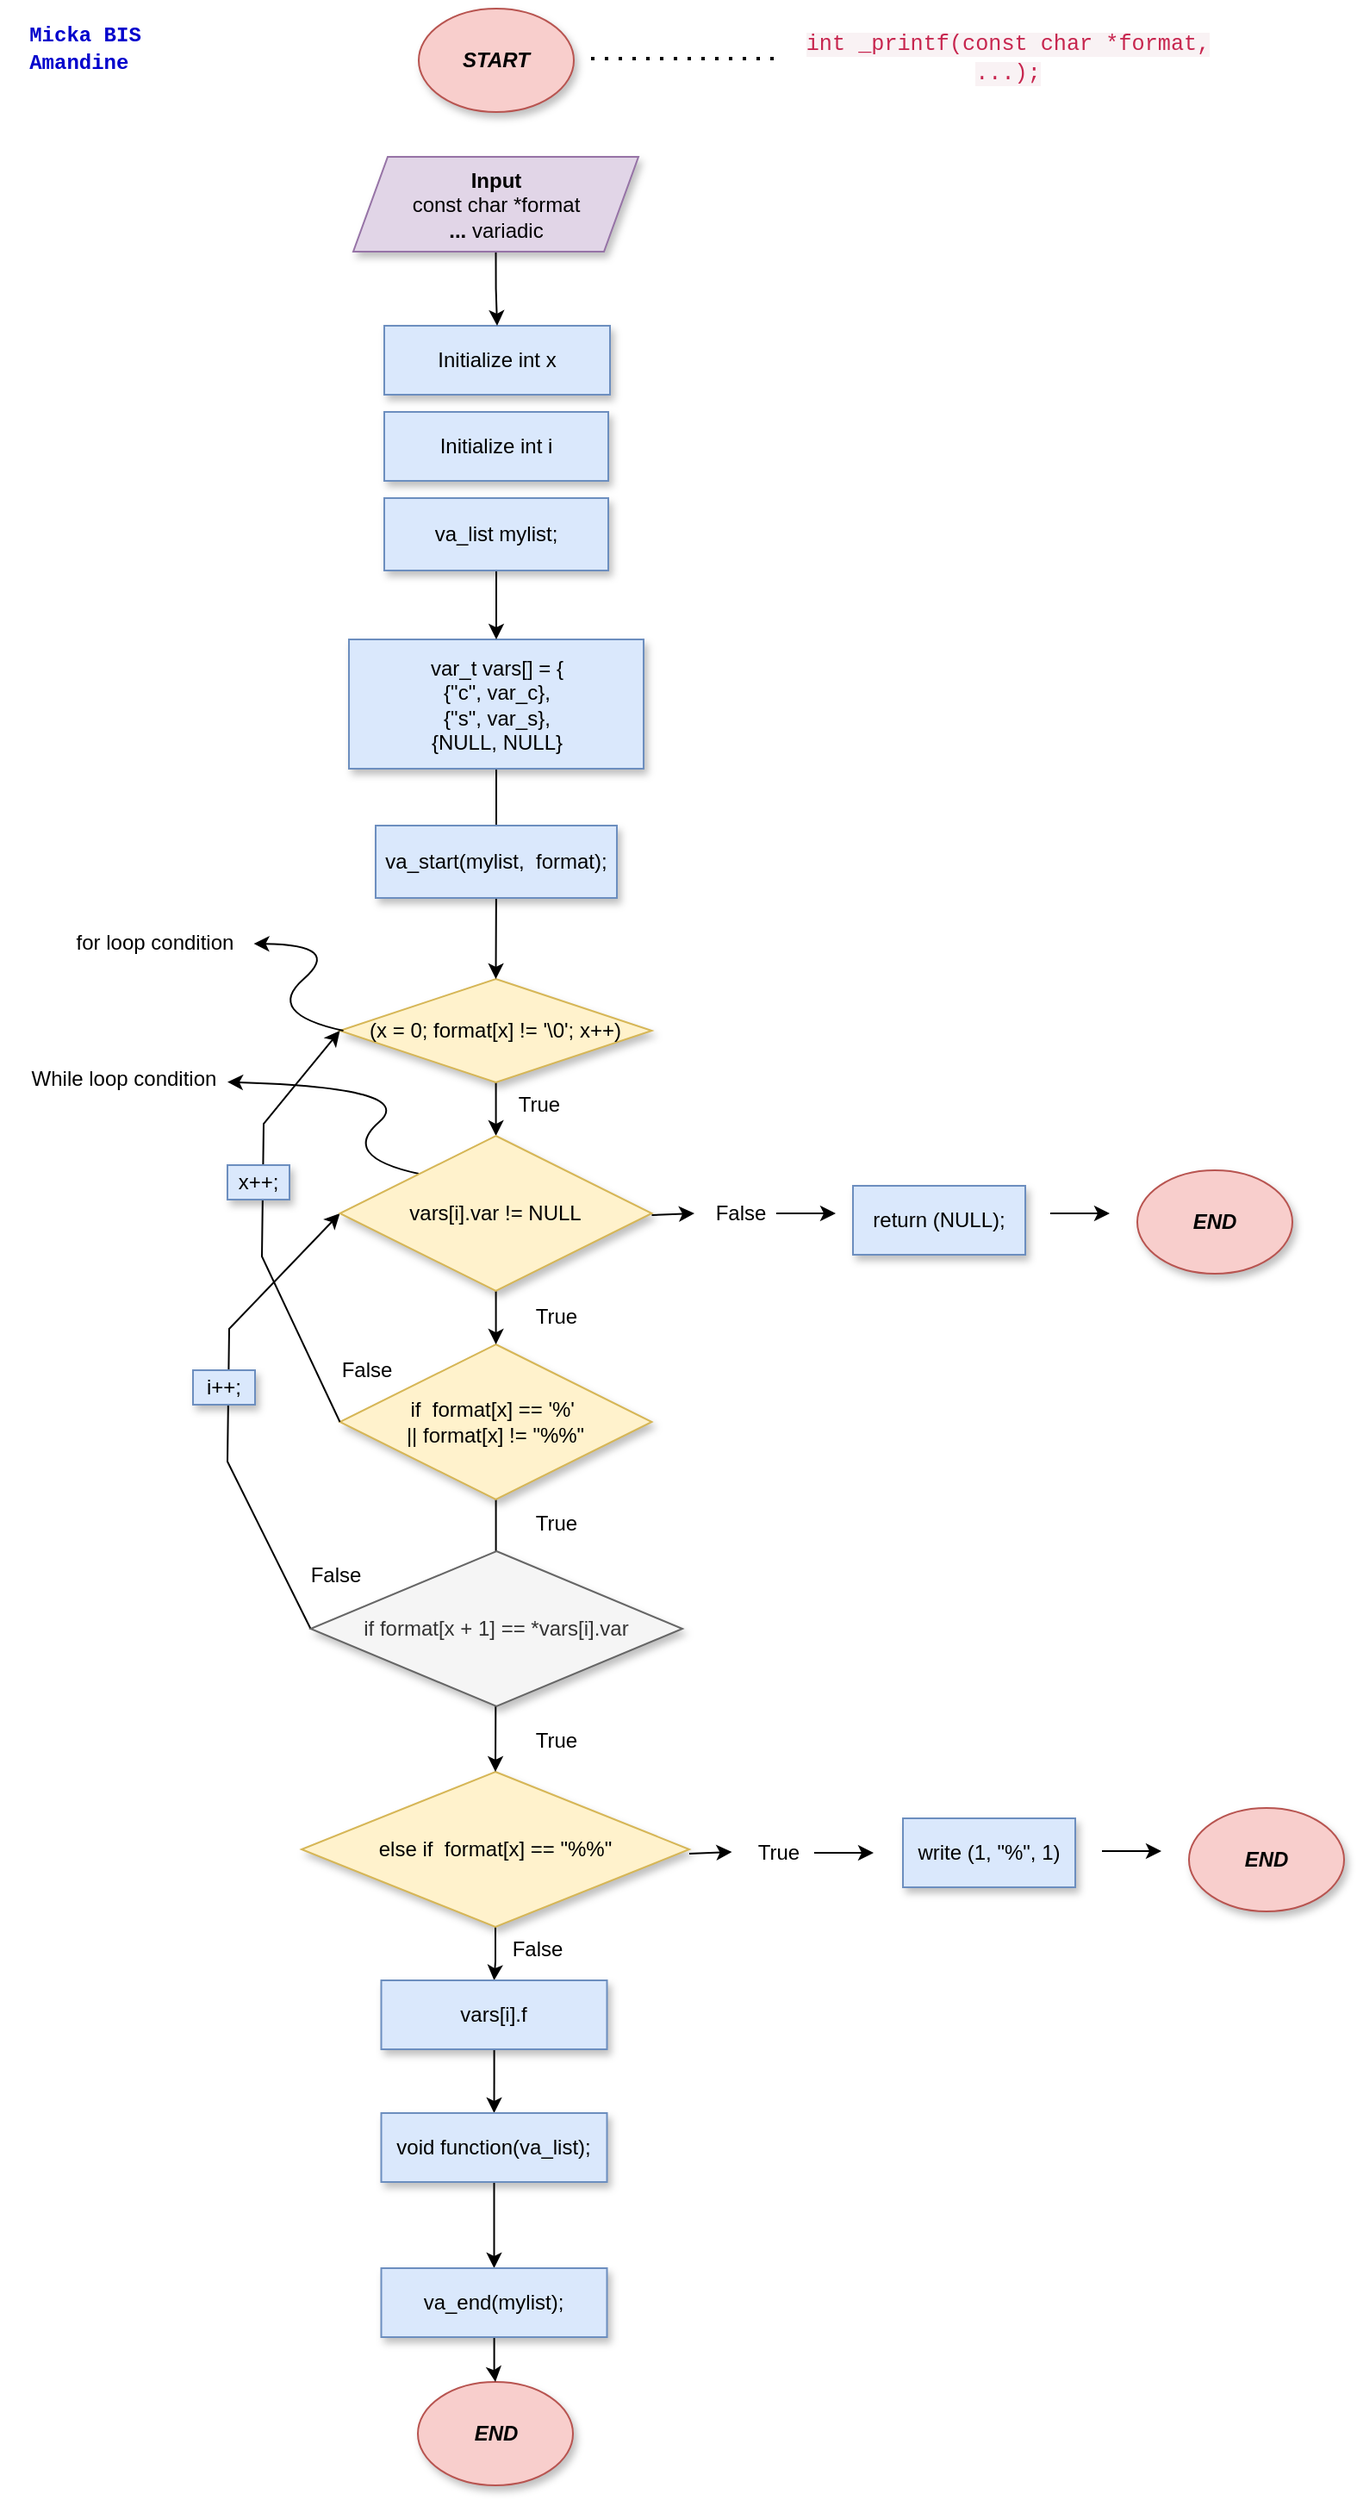 <mxfile version="20.5.3" type="github" pages="4">
  <diagram id="WwB0yrFr8-9Pms-kcAjm" name="Printf">
    <mxGraphModel dx="1550" dy="787" grid="1" gridSize="10" guides="1" tooltips="1" connect="1" arrows="1" fold="1" page="1" pageScale="1" pageWidth="827" pageHeight="1169" background="#FFFFFF" math="0" shadow="0">
      <root>
        <mxCell id="0" />
        <mxCell id="1" parent="0" />
        <mxCell id="0lwGLxjgXCkEdpAq0Iga-1" value="&lt;b&gt;&lt;i&gt;START&lt;/i&gt;&lt;/b&gt;" style="ellipse;whiteSpace=wrap;html=1;shadow=1;fillColor=#f8cecc;strokeColor=#b85450;" parent="1" vertex="1">
          <mxGeometry x="270" y="4" width="90" height="60" as="geometry" />
        </mxCell>
        <mxCell id="0lwGLxjgXCkEdpAq0Iga-11" value="Initialize int i" style="rounded=0;whiteSpace=wrap;html=1;shadow=1;strokeWidth=1;fillColor=#dae8fc;strokeColor=#6c8ebf;" parent="1" vertex="1">
          <mxGeometry x="250" y="238" width="130" height="40" as="geometry" />
        </mxCell>
        <mxCell id="skdngTVl7N_aVDgm3Aou-20" value="" style="edgeStyle=orthogonalEdgeStyle;rounded=0;orthogonalLoop=1;jettySize=auto;html=1;" edge="1" parent="1" source="0lwGLxjgXCkEdpAq0Iga-12" target="0lwGLxjgXCkEdpAq0Iga-83">
          <mxGeometry relative="1" as="geometry" />
        </mxCell>
        <mxCell id="0lwGLxjgXCkEdpAq0Iga-12" value="(x = 0; format[x] != &#39;\0&#39;; x++)" style="rhombus;whiteSpace=wrap;html=1;shadow=1;strokeWidth=1;fillColor=#fff2cc;strokeColor=#d6b656;" parent="1" vertex="1">
          <mxGeometry x="224.25" y="567" width="181" height="60" as="geometry" />
        </mxCell>
        <mxCell id="0lwGLxjgXCkEdpAq0Iga-13" value="" style="curved=1;endArrow=classic;html=1;rounded=0;" parent="1" edge="1" target="0lwGLxjgXCkEdpAq0Iga-14">
          <mxGeometry width="50" height="50" relative="1" as="geometry">
            <mxPoint x="270" y="680" as="sourcePoint" />
            <mxPoint x="204.5" y="630" as="targetPoint" />
            <Array as="points">
              <mxPoint x="224" y="670" />
              <mxPoint x="270" y="630" />
            </Array>
          </mxGeometry>
        </mxCell>
        <mxCell id="0lwGLxjgXCkEdpAq0Iga-14" value="While loop condition" style="text;html=1;strokeColor=none;fillColor=none;align=center;verticalAlign=middle;whiteSpace=wrap;rounded=0;shadow=0;strokeWidth=1;" parent="1" vertex="1">
          <mxGeometry x="39" y="610" width="120" height="30" as="geometry" />
        </mxCell>
        <mxCell id="0lwGLxjgXCkEdpAq0Iga-15" value="" style="endArrow=classic;html=1;rounded=0;exitX=1;exitY=0.5;exitDx=0;exitDy=0;" parent="1" edge="1">
          <mxGeometry width="50" height="50" relative="1" as="geometry">
            <mxPoint x="405.25" y="704" as="sourcePoint" />
            <mxPoint x="430" y="703" as="targetPoint" />
          </mxGeometry>
        </mxCell>
        <mxCell id="0lwGLxjgXCkEdpAq0Iga-16" value="False" style="text;html=1;strokeColor=none;fillColor=none;align=center;verticalAlign=middle;whiteSpace=wrap;rounded=0;shadow=0;strokeWidth=1;" parent="1" vertex="1">
          <mxGeometry x="437" y="688" width="40" height="30" as="geometry" />
        </mxCell>
        <mxCell id="0lwGLxjgXCkEdpAq0Iga-18" value="" style="endArrow=classic;html=1;rounded=0;exitX=1;exitY=0.5;exitDx=0;exitDy=0;" parent="1" edge="1">
          <mxGeometry width="50" height="50" relative="1" as="geometry">
            <mxPoint x="477.5" y="703" as="sourcePoint" />
            <mxPoint x="512" y="703" as="targetPoint" />
          </mxGeometry>
        </mxCell>
        <mxCell id="0lwGLxjgXCkEdpAq0Iga-19" value="return (NULL);" style="rounded=0;whiteSpace=wrap;html=1;shadow=1;strokeWidth=1;fillColor=#dae8fc;strokeColor=#6c8ebf;" parent="1" vertex="1">
          <mxGeometry x="522" y="687" width="100" height="40" as="geometry" />
        </mxCell>
        <mxCell id="0lwGLxjgXCkEdpAq0Iga-21" value="" style="endArrow=classic;html=1;rounded=0;exitX=1;exitY=0.5;exitDx=0;exitDy=0;" parent="1" edge="1">
          <mxGeometry width="50" height="50" relative="1" as="geometry">
            <mxPoint x="636.5" y="703" as="sourcePoint" />
            <mxPoint x="671" y="703" as="targetPoint" />
          </mxGeometry>
        </mxCell>
        <mxCell id="0lwGLxjgXCkEdpAq0Iga-22" value="&lt;b&gt;&lt;i&gt;END&lt;/i&gt;&lt;/b&gt;" style="ellipse;whiteSpace=wrap;html=1;shadow=1;fillColor=#f8cecc;strokeColor=#b85450;" parent="1" vertex="1">
          <mxGeometry x="687" y="678" width="90" height="60" as="geometry" />
        </mxCell>
        <mxCell id="skdngTVl7N_aVDgm3Aou-25" style="edgeStyle=orthogonalEdgeStyle;rounded=0;orthogonalLoop=1;jettySize=auto;html=1;entryX=0.5;entryY=0;entryDx=0;entryDy=0;" edge="1" parent="1" source="0lwGLxjgXCkEdpAq0Iga-30" target="0lwGLxjgXCkEdpAq0Iga-40">
          <mxGeometry relative="1" as="geometry" />
        </mxCell>
        <mxCell id="0lwGLxjgXCkEdpAq0Iga-30" value="else if&amp;nbsp; format[x] == &quot;%%&quot;" style="rhombus;whiteSpace=wrap;html=1;shadow=1;strokeWidth=1;fillColor=#fff2cc;strokeColor=#d6b656;" parent="1" vertex="1">
          <mxGeometry x="202" y="1027" width="225" height="90" as="geometry" />
        </mxCell>
        <mxCell id="0lwGLxjgXCkEdpAq0Iga-32" value="" style="endArrow=classic;html=1;rounded=0;entryX=0;entryY=0.5;entryDx=0;entryDy=0;exitX=0;exitY=0.5;exitDx=0;exitDy=0;" parent="1" edge="1" target="0lwGLxjgXCkEdpAq0Iga-83" source="skdngTVl7N_aVDgm3Aou-10">
          <mxGeometry width="50" height="50" relative="1" as="geometry">
            <mxPoint x="200" y="1050" as="sourcePoint" />
            <mxPoint x="220" y="740" as="targetPoint" />
            <Array as="points">
              <mxPoint x="159" y="847" />
              <mxPoint x="160" y="770" />
            </Array>
          </mxGeometry>
        </mxCell>
        <mxCell id="0lwGLxjgXCkEdpAq0Iga-33" value="True" style="text;html=1;strokeColor=none;fillColor=none;align=center;verticalAlign=middle;whiteSpace=wrap;rounded=0;shadow=0;strokeWidth=1;" parent="1" vertex="1">
          <mxGeometry x="330" y="748" width="40" height="30" as="geometry" />
        </mxCell>
        <mxCell id="0lwGLxjgXCkEdpAq0Iga-34" value="False" style="text;html=1;strokeColor=none;fillColor=none;align=center;verticalAlign=middle;whiteSpace=wrap;rounded=0;shadow=0;strokeWidth=1;" parent="1" vertex="1">
          <mxGeometry x="202" y="898" width="40" height="30" as="geometry" />
        </mxCell>
        <mxCell id="0lwGLxjgXCkEdpAq0Iga-35" value="i++;" style="rounded=0;whiteSpace=wrap;html=1;shadow=1;strokeWidth=1;fillColor=#dae8fc;strokeColor=#6c8ebf;" parent="1" vertex="1">
          <mxGeometry x="139" y="794" width="36" height="20" as="geometry" />
        </mxCell>
        <mxCell id="0lwGLxjgXCkEdpAq0Iga-38" value="False" style="text;html=1;strokeColor=none;fillColor=none;align=center;verticalAlign=middle;whiteSpace=wrap;rounded=0;shadow=0;strokeWidth=1;" parent="1" vertex="1">
          <mxGeometry x="319" y="1115" width="40" height="30" as="geometry" />
        </mxCell>
        <mxCell id="skdngTVl7N_aVDgm3Aou-27" style="edgeStyle=orthogonalEdgeStyle;rounded=0;orthogonalLoop=1;jettySize=auto;html=1;entryX=0.5;entryY=0;entryDx=0;entryDy=0;" edge="1" parent="1" source="0lwGLxjgXCkEdpAq0Iga-40" target="0lwGLxjgXCkEdpAq0Iga-41">
          <mxGeometry relative="1" as="geometry" />
        </mxCell>
        <mxCell id="0lwGLxjgXCkEdpAq0Iga-40" value="vars[i].f" style="rounded=0;whiteSpace=wrap;html=1;shadow=1;strokeWidth=1;fillColor=#dae8fc;strokeColor=#6c8ebf;" parent="1" vertex="1">
          <mxGeometry x="248.25" y="1148" width="131" height="40" as="geometry" />
        </mxCell>
        <mxCell id="skdngTVl7N_aVDgm3Aou-30" style="edgeStyle=orthogonalEdgeStyle;rounded=0;orthogonalLoop=1;jettySize=auto;html=1;entryX=0.5;entryY=0;entryDx=0;entryDy=0;" edge="1" parent="1" source="0lwGLxjgXCkEdpAq0Iga-41" target="skdngTVl7N_aVDgm3Aou-29">
          <mxGeometry relative="1" as="geometry" />
        </mxCell>
        <mxCell id="0lwGLxjgXCkEdpAq0Iga-41" value="void function(va_list);" style="rounded=0;whiteSpace=wrap;html=1;shadow=1;strokeWidth=1;fillColor=#dae8fc;strokeColor=#6c8ebf;" parent="1" vertex="1">
          <mxGeometry x="248.25" y="1225" width="131" height="40" as="geometry" />
        </mxCell>
        <mxCell id="0lwGLxjgXCkEdpAq0Iga-44" value="&lt;b&gt;&lt;i&gt;END&lt;/i&gt;&lt;/b&gt;" style="ellipse;whiteSpace=wrap;html=1;shadow=1;fillColor=#f8cecc;strokeColor=#b85450;" parent="1" vertex="1">
          <mxGeometry x="269.5" y="1381" width="90" height="60" as="geometry" />
        </mxCell>
        <mxCell id="skdngTVl7N_aVDgm3Aou-26" style="edgeStyle=orthogonalEdgeStyle;rounded=0;orthogonalLoop=1;jettySize=auto;html=1;entryX=0.5;entryY=0;entryDx=0;entryDy=0;" edge="1" parent="1" source="0lwGLxjgXCkEdpAq0Iga-51" target="0lwGLxjgXCkEdpAq0Iga-30">
          <mxGeometry relative="1" as="geometry" />
        </mxCell>
        <mxCell id="0lwGLxjgXCkEdpAq0Iga-51" value="if&amp;nbsp; format[x] == &#39;%&#39;&amp;nbsp;&lt;br&gt;|| format[x]&amp;nbsp;!= &quot;%%&quot;" style="rhombus;whiteSpace=wrap;html=1;shadow=1;strokeWidth=1;fillColor=#fff2cc;strokeColor=#d6b656;" parent="1" vertex="1">
          <mxGeometry x="224.25" y="779" width="181" height="90" as="geometry" />
        </mxCell>
        <mxCell id="0lwGLxjgXCkEdpAq0Iga-53" value="Initialize int x" style="rounded=0;whiteSpace=wrap;html=1;shadow=1;strokeWidth=1;fillColor=#dae8fc;strokeColor=#6c8ebf;" parent="1" vertex="1">
          <mxGeometry x="250" y="188" width="131" height="40" as="geometry" />
        </mxCell>
        <mxCell id="0lwGLxjgXCkEdpAq0Iga-60" value="" style="endArrow=none;dashed=1;html=1;dashPattern=1 3;strokeWidth=2;rounded=0;" parent="1" edge="1">
          <mxGeometry width="50" height="50" relative="1" as="geometry">
            <mxPoint x="370" y="33" as="sourcePoint" />
            <mxPoint x="480" y="33" as="targetPoint" />
          </mxGeometry>
        </mxCell>
        <mxCell id="0lwGLxjgXCkEdpAq0Iga-61" value="&lt;span style=&quot;color: rgb(199, 37, 78); font-family: Menlo, Monaco, Consolas, &amp;quot;Courier New&amp;quot;, monospace; font-size: 12.6px; text-align: left; background-color: rgb(249, 242, 244);&quot;&gt;int _printf(const char *format, ...);&lt;/span&gt;" style="text;html=1;strokeColor=none;fillColor=none;align=center;verticalAlign=middle;whiteSpace=wrap;rounded=0;shadow=1;strokeWidth=1;" parent="1" vertex="1">
          <mxGeometry x="477" y="18" width="270" height="30" as="geometry" />
        </mxCell>
        <mxCell id="skdngTVl7N_aVDgm3Aou-17" style="edgeStyle=orthogonalEdgeStyle;rounded=0;orthogonalLoop=1;jettySize=auto;html=1;exitX=0.5;exitY=1;exitDx=0;exitDy=0;" edge="1" parent="1" source="0lwGLxjgXCkEdpAq0Iga-63" target="0lwGLxjgXCkEdpAq0Iga-53">
          <mxGeometry relative="1" as="geometry" />
        </mxCell>
        <mxCell id="0lwGLxjgXCkEdpAq0Iga-63" value="&lt;b&gt;Input&lt;/b&gt;&lt;br&gt;const char *format&lt;br&gt;&lt;b&gt;... &lt;/b&gt;variadic" style="shape=parallelogram;perimeter=parallelogramPerimeter;whiteSpace=wrap;html=1;fixedSize=1;shadow=1;strokeWidth=1;fillColor=#e1d5e7;strokeColor=#9673a6;" parent="1" vertex="1">
          <mxGeometry x="232" y="90" width="165.5" height="55" as="geometry" />
        </mxCell>
        <mxCell id="0lwGLxjgXCkEdpAq0Iga-67" style="edgeStyle=orthogonalEdgeStyle;rounded=0;orthogonalLoop=1;jettySize=auto;html=1;exitX=0.5;exitY=1;exitDx=0;exitDy=0;" parent="1" edge="1">
          <mxGeometry relative="1" as="geometry">
            <mxPoint x="339" y="1029" as="sourcePoint" />
            <mxPoint x="339" y="1029" as="targetPoint" />
          </mxGeometry>
        </mxCell>
        <mxCell id="0lwGLxjgXCkEdpAq0Iga-68" value="True" style="text;html=1;strokeColor=none;fillColor=none;align=center;verticalAlign=middle;whiteSpace=wrap;rounded=0;shadow=0;strokeWidth=1;" parent="1" vertex="1">
          <mxGeometry x="320" y="625" width="40" height="30" as="geometry" />
        </mxCell>
        <mxCell id="0lwGLxjgXCkEdpAq0Iga-69" value="" style="endArrow=classic;html=1;rounded=0;exitX=1;exitY=0.5;exitDx=0;exitDy=0;" parent="1" edge="1">
          <mxGeometry width="50" height="50" relative="1" as="geometry">
            <mxPoint x="427" y="1074.5" as="sourcePoint" />
            <mxPoint x="451.75" y="1073.5" as="targetPoint" />
          </mxGeometry>
        </mxCell>
        <mxCell id="0lwGLxjgXCkEdpAq0Iga-70" value="True" style="text;html=1;strokeColor=none;fillColor=none;align=center;verticalAlign=middle;whiteSpace=wrap;rounded=0;shadow=0;strokeWidth=1;" parent="1" vertex="1">
          <mxGeometry x="459" y="1059" width="40" height="30" as="geometry" />
        </mxCell>
        <mxCell id="0lwGLxjgXCkEdpAq0Iga-71" value="" style="endArrow=classic;html=1;rounded=0;exitX=1;exitY=0.5;exitDx=0;exitDy=0;" parent="1" edge="1">
          <mxGeometry width="50" height="50" relative="1" as="geometry">
            <mxPoint x="499.5" y="1074" as="sourcePoint" />
            <mxPoint x="534" y="1074" as="targetPoint" />
          </mxGeometry>
        </mxCell>
        <mxCell id="skdngTVl7N_aVDgm3Aou-21" style="edgeStyle=orthogonalEdgeStyle;rounded=0;orthogonalLoop=1;jettySize=auto;html=1;" edge="1" parent="1" source="0lwGLxjgXCkEdpAq0Iga-83" target="0lwGLxjgXCkEdpAq0Iga-51">
          <mxGeometry relative="1" as="geometry" />
        </mxCell>
        <mxCell id="0lwGLxjgXCkEdpAq0Iga-83" value="vars[i].var != NULL" style="rhombus;whiteSpace=wrap;html=1;shadow=1;strokeWidth=1;fillColor=#fff2cc;strokeColor=#d6b656;" parent="1" vertex="1">
          <mxGeometry x="224.25" y="658" width="181" height="90" as="geometry" />
        </mxCell>
        <mxCell id="0lwGLxjgXCkEdpAq0Iga-88" value="write (1, &quot;%&quot;, 1)" style="rounded=0;whiteSpace=wrap;html=1;shadow=1;strokeWidth=1;fillColor=#dae8fc;strokeColor=#6c8ebf;" parent="1" vertex="1">
          <mxGeometry x="551" y="1054" width="100" height="40" as="geometry" />
        </mxCell>
        <mxCell id="0lwGLxjgXCkEdpAq0Iga-95" value="&lt;div style=&quot;text-align: left;&quot;&gt;&lt;span style=&quot;background-color: initial;&quot;&gt;&lt;b&gt;&lt;font color=&quot;#0000cc&quot; face=&quot;Courier New&quot;&gt;Micka BIS&lt;/font&gt;&lt;/b&gt;&lt;/span&gt;&lt;/div&gt;&lt;div style=&quot;text-align: left;&quot;&gt;&lt;span style=&quot;background-color: initial;&quot;&gt;&lt;b&gt;&lt;font color=&quot;#0000cc&quot; face=&quot;Courier New&quot;&gt;Amandine&lt;/font&gt;&lt;/b&gt;&lt;/span&gt;&lt;/div&gt;" style="text;html=1;strokeColor=none;fillColor=none;align=center;verticalAlign=middle;whiteSpace=wrap;rounded=0;shadow=1;strokeWidth=1;" parent="1" vertex="1">
          <mxGeometry x="31" y="12" width="91" height="30" as="geometry" />
        </mxCell>
        <mxCell id="skdngTVl7N_aVDgm3Aou-19" style="edgeStyle=orthogonalEdgeStyle;rounded=0;orthogonalLoop=1;jettySize=auto;html=1;entryX=0.5;entryY=0;entryDx=0;entryDy=0;" edge="1" parent="1" source="XWLgb4MEQDlzYXWLuBFf-1" target="0lwGLxjgXCkEdpAq0Iga-12">
          <mxGeometry relative="1" as="geometry" />
        </mxCell>
        <mxCell id="XWLgb4MEQDlzYXWLuBFf-1" value="var_t vars[] = {&lt;br&gt;{&quot;c&quot;, var_c},&lt;br&gt;{&quot;s&quot;, var_s},&lt;br&gt;{NULL, NULL}" style="rounded=0;whiteSpace=wrap;html=1;shadow=1;strokeWidth=1;fillColor=#dae8fc;strokeColor=#6c8ebf;" vertex="1" parent="1">
          <mxGeometry x="229.5" y="370" width="171" height="75" as="geometry" />
        </mxCell>
        <mxCell id="skdngTVl7N_aVDgm3Aou-18" style="edgeStyle=orthogonalEdgeStyle;rounded=0;orthogonalLoop=1;jettySize=auto;html=1;entryX=0.5;entryY=0;entryDx=0;entryDy=0;" edge="1" parent="1" source="VuPrTLVIkZjABOTERwNi-3" target="XWLgb4MEQDlzYXWLuBFf-1">
          <mxGeometry relative="1" as="geometry" />
        </mxCell>
        <mxCell id="VuPrTLVIkZjABOTERwNi-3" value="va_list mylist;" style="rounded=0;whiteSpace=wrap;html=1;shadow=1;strokeWidth=1;fillColor=#dae8fc;strokeColor=#6c8ebf;" vertex="1" parent="1">
          <mxGeometry x="250" y="288" width="130" height="42" as="geometry" />
        </mxCell>
        <mxCell id="skdngTVl7N_aVDgm3Aou-2" value="" style="curved=1;endArrow=classic;html=1;rounded=0;" edge="1" parent="1" target="skdngTVl7N_aVDgm3Aou-3">
          <mxGeometry width="50" height="50" relative="1" as="geometry">
            <mxPoint x="226.25" y="597" as="sourcePoint" />
            <mxPoint x="180.25" y="547" as="targetPoint" />
            <Array as="points">
              <mxPoint x="180.25" y="587" />
              <mxPoint x="226.25" y="547" />
            </Array>
          </mxGeometry>
        </mxCell>
        <mxCell id="skdngTVl7N_aVDgm3Aou-3" value="for loop condition" style="text;html=1;strokeColor=none;fillColor=none;align=center;verticalAlign=middle;whiteSpace=wrap;rounded=0;shadow=0;strokeWidth=1;" vertex="1" parent="1">
          <mxGeometry x="60" y="531" width="114.25" height="30" as="geometry" />
        </mxCell>
        <mxCell id="skdngTVl7N_aVDgm3Aou-4" value="" style="endArrow=classic;html=1;rounded=0;exitX=0;exitY=0.5;exitDx=0;exitDy=0;entryX=0;entryY=0.5;entryDx=0;entryDy=0;" edge="1" parent="1" source="0lwGLxjgXCkEdpAq0Iga-51" target="0lwGLxjgXCkEdpAq0Iga-12">
          <mxGeometry width="50" height="50" relative="1" as="geometry">
            <mxPoint x="225" y="824" as="sourcePoint" />
            <mxPoint x="244.25" y="584" as="targetPoint" />
            <Array as="points">
              <mxPoint x="179" y="728" />
              <mxPoint x="180" y="651" />
            </Array>
          </mxGeometry>
        </mxCell>
        <mxCell id="skdngTVl7N_aVDgm3Aou-6" value="x++;" style="rounded=0;whiteSpace=wrap;html=1;shadow=1;strokeWidth=1;fillColor=#dae8fc;strokeColor=#6c8ebf;" vertex="1" parent="1">
          <mxGeometry x="159" y="675" width="36" height="20" as="geometry" />
        </mxCell>
        <mxCell id="skdngTVl7N_aVDgm3Aou-10" value="if format[x + 1] == *vars[i].var" style="rhombus;whiteSpace=wrap;html=1;shadow=1;strokeWidth=1;fillColor=#f5f5f5;strokeColor=#666666;fontColor=#333333;" vertex="1" parent="1">
          <mxGeometry x="207.25" y="899" width="215.75" height="90" as="geometry" />
        </mxCell>
        <mxCell id="skdngTVl7N_aVDgm3Aou-11" value="True" style="text;html=1;strokeColor=none;fillColor=none;align=center;verticalAlign=middle;whiteSpace=wrap;rounded=0;shadow=0;strokeWidth=1;" vertex="1" parent="1">
          <mxGeometry x="330" y="868" width="40" height="30" as="geometry" />
        </mxCell>
        <mxCell id="skdngTVl7N_aVDgm3Aou-12" value="False" style="text;html=1;strokeColor=none;fillColor=none;align=center;verticalAlign=middle;whiteSpace=wrap;rounded=0;shadow=0;strokeWidth=1;" vertex="1" parent="1">
          <mxGeometry x="220" y="779" width="40" height="30" as="geometry" />
        </mxCell>
        <mxCell id="skdngTVl7N_aVDgm3Aou-31" style="edgeStyle=orthogonalEdgeStyle;rounded=0;orthogonalLoop=1;jettySize=auto;html=1;" edge="1" parent="1" source="skdngTVl7N_aVDgm3Aou-29" target="0lwGLxjgXCkEdpAq0Iga-44">
          <mxGeometry relative="1" as="geometry" />
        </mxCell>
        <mxCell id="skdngTVl7N_aVDgm3Aou-29" value="va_end(mylist);" style="rounded=0;whiteSpace=wrap;html=1;shadow=1;strokeWidth=1;fillColor=#dae8fc;strokeColor=#6c8ebf;" vertex="1" parent="1">
          <mxGeometry x="248.25" y="1315" width="131" height="40" as="geometry" />
        </mxCell>
        <mxCell id="skdngTVl7N_aVDgm3Aou-32" value="True" style="text;html=1;strokeColor=none;fillColor=none;align=center;verticalAlign=middle;whiteSpace=wrap;rounded=0;shadow=0;strokeWidth=1;" vertex="1" parent="1">
          <mxGeometry x="330" y="994" width="40" height="30" as="geometry" />
        </mxCell>
        <mxCell id="skdngTVl7N_aVDgm3Aou-33" value="va_start(mylist,&amp;nbsp; format);" style="rounded=0;whiteSpace=wrap;html=1;shadow=1;strokeWidth=1;fillColor=#dae8fc;strokeColor=#6c8ebf;" vertex="1" parent="1">
          <mxGeometry x="245" y="478" width="140" height="42" as="geometry" />
        </mxCell>
        <mxCell id="5Eiu46XZ5ex1MF-kZyl_-1" value="" style="endArrow=classic;html=1;rounded=0;exitX=1;exitY=0.5;exitDx=0;exitDy=0;" edge="1" parent="1">
          <mxGeometry width="50" height="50" relative="1" as="geometry">
            <mxPoint x="666.5" y="1073" as="sourcePoint" />
            <mxPoint x="701" y="1073" as="targetPoint" />
          </mxGeometry>
        </mxCell>
        <mxCell id="5Eiu46XZ5ex1MF-kZyl_-2" value="&lt;b&gt;&lt;i&gt;END&lt;/i&gt;&lt;/b&gt;" style="ellipse;whiteSpace=wrap;html=1;shadow=1;fillColor=#f8cecc;strokeColor=#b85450;" vertex="1" parent="1">
          <mxGeometry x="717" y="1048" width="90" height="60" as="geometry" />
        </mxCell>
      </root>
    </mxGraphModel>
  </diagram>
  <diagram id="MpQgMduCfe_U_dHsSc89" name="var_c">
    <mxGraphModel dx="1550" dy="787" grid="1" gridSize="10" guides="1" tooltips="1" connect="1" arrows="1" fold="1" page="1" pageScale="1" pageWidth="827" pageHeight="1169" math="0" shadow="0">
      <root>
        <mxCell id="0" />
        <mxCell id="1" parent="0" />
        <mxCell id="ZN-cbYf9UxHtLFquQ9AE-3" style="edgeStyle=orthogonalEdgeStyle;rounded=0;orthogonalLoop=1;jettySize=auto;html=1;entryX=0.5;entryY=0;entryDx=0;entryDy=0;" edge="1" parent="1" source="iJ7gpC4ffCt8NuwszkJN-1" target="UvrdtRcBdSWkEa-ZkMQ2-2">
          <mxGeometry relative="1" as="geometry" />
        </mxCell>
        <mxCell id="iJ7gpC4ffCt8NuwszkJN-1" value="&lt;b&gt;&lt;i&gt;START&lt;/i&gt;&lt;/b&gt;" style="ellipse;whiteSpace=wrap;html=1;shadow=1;fillColor=#f8cecc;strokeColor=#b85450;" vertex="1" parent="1">
          <mxGeometry x="270" y="4" width="90" height="60" as="geometry" />
        </mxCell>
        <mxCell id="Y7oQplB3Ntzqi7a8auWT-1" value="" style="endArrow=none;dashed=1;html=1;dashPattern=1 3;strokeWidth=2;rounded=0;" edge="1" parent="1">
          <mxGeometry width="50" height="50" relative="1" as="geometry">
            <mxPoint x="370" y="33" as="sourcePoint" />
            <mxPoint x="480" y="33" as="targetPoint" />
          </mxGeometry>
        </mxCell>
        <mxCell id="Y7oQplB3Ntzqi7a8auWT-2" value="&lt;div style=&quot;text-align: left;&quot;&gt;&lt;span style=&quot;background-color: initial; font-size: 12.6px;&quot;&gt;&lt;font face=&quot;Menlo, Monaco, Consolas, Courier New, monospace&quot; color=&quot;#c7254e&quot;&gt;void var_c(va_list mylist);&lt;/font&gt;&lt;/span&gt;&lt;/div&gt;" style="text;html=1;strokeColor=none;fillColor=none;align=center;verticalAlign=middle;whiteSpace=wrap;rounded=0;shadow=1;strokeWidth=1;" vertex="1" parent="1">
          <mxGeometry x="477" y="18" width="203" height="30" as="geometry" />
        </mxCell>
        <mxCell id="vf5s8A1KA-YoKAWBtkH2-1" style="edgeStyle=orthogonalEdgeStyle;rounded=0;orthogonalLoop=1;jettySize=auto;html=1;" edge="1" parent="1" source="UvrdtRcBdSWkEa-ZkMQ2-1" target="ZN-cbYf9UxHtLFquQ9AE-1">
          <mxGeometry relative="1" as="geometry" />
        </mxCell>
        <mxCell id="UvrdtRcBdSWkEa-ZkMQ2-1" value="int c = va_arg(mylist, int);" style="rounded=0;whiteSpace=wrap;html=1;shadow=1;strokeWidth=1;fillColor=#dae8fc;strokeColor=#6c8ebf;" vertex="1" parent="1">
          <mxGeometry x="230" y="178" width="170" height="40" as="geometry" />
        </mxCell>
        <mxCell id="ZN-cbYf9UxHtLFquQ9AE-4" style="edgeStyle=orthogonalEdgeStyle;rounded=0;orthogonalLoop=1;jettySize=auto;html=1;" edge="1" parent="1" source="UvrdtRcBdSWkEa-ZkMQ2-2" target="UvrdtRcBdSWkEa-ZkMQ2-1">
          <mxGeometry relative="1" as="geometry" />
        </mxCell>
        <mxCell id="UvrdtRcBdSWkEa-ZkMQ2-2" value="&lt;b&gt;Input&lt;/b&gt;&lt;br&gt;va_list mylist" style="shape=parallelogram;perimeter=parallelogramPerimeter;whiteSpace=wrap;html=1;fixedSize=1;shadow=1;strokeWidth=1;fillColor=#e1d5e7;strokeColor=#9673a6;" vertex="1" parent="1">
          <mxGeometry x="232" y="90" width="165.5" height="55" as="geometry" />
        </mxCell>
        <mxCell id="ZN-cbYf9UxHtLFquQ9AE-7" style="edgeStyle=orthogonalEdgeStyle;rounded=0;orthogonalLoop=1;jettySize=auto;html=1;entryX=0.5;entryY=0;entryDx=0;entryDy=0;" edge="1" parent="1" source="ZN-cbYf9UxHtLFquQ9AE-1" target="ZN-cbYf9UxHtLFquQ9AE-2">
          <mxGeometry relative="1" as="geometry" />
        </mxCell>
        <mxCell id="ZN-cbYf9UxHtLFquQ9AE-1" value="write(1, &amp;amp;c, 1);" style="rounded=0;whiteSpace=wrap;html=1;shadow=1;strokeWidth=1;fillColor=#dae8fc;strokeColor=#6c8ebf;" vertex="1" parent="1">
          <mxGeometry x="230" y="258" width="170" height="40" as="geometry" />
        </mxCell>
        <mxCell id="ZN-cbYf9UxHtLFquQ9AE-2" value="&lt;b&gt;&lt;i&gt;END&lt;/i&gt;&lt;/b&gt;" style="ellipse;whiteSpace=wrap;html=1;shadow=1;fillColor=#f8cecc;strokeColor=#b85450;" vertex="1" parent="1">
          <mxGeometry x="270" y="334" width="90" height="60" as="geometry" />
        </mxCell>
      </root>
    </mxGraphModel>
  </diagram>
  <diagram id="VmYv--KVmK9Va2EyUCxD" name="var_s">
    <mxGraphModel dx="1550" dy="787" grid="1" gridSize="10" guides="1" tooltips="1" connect="1" arrows="1" fold="1" page="1" pageScale="1" pageWidth="827" pageHeight="1169" math="0" shadow="0">
      <root>
        <mxCell id="0" />
        <mxCell id="1" parent="0" />
        <mxCell id="8LcygkfwEY7NolPyNF09-1" style="edgeStyle=orthogonalEdgeStyle;rounded=0;orthogonalLoop=1;jettySize=auto;html=1;entryX=0.5;entryY=0;entryDx=0;entryDy=0;" edge="1" parent="1" source="8LcygkfwEY7NolPyNF09-2" target="8LcygkfwEY7NolPyNF09-8">
          <mxGeometry relative="1" as="geometry" />
        </mxCell>
        <mxCell id="8LcygkfwEY7NolPyNF09-2" value="&lt;b&gt;&lt;i&gt;START&lt;/i&gt;&lt;/b&gt;" style="ellipse;whiteSpace=wrap;html=1;shadow=1;fillColor=#f8cecc;strokeColor=#b85450;" vertex="1" parent="1">
          <mxGeometry x="270" y="4" width="90" height="60" as="geometry" />
        </mxCell>
        <mxCell id="8LcygkfwEY7NolPyNF09-3" value="" style="endArrow=none;dashed=1;html=1;dashPattern=1 3;strokeWidth=2;rounded=0;" edge="1" parent="1">
          <mxGeometry width="50" height="50" relative="1" as="geometry">
            <mxPoint x="370" y="33" as="sourcePoint" />
            <mxPoint x="480" y="33" as="targetPoint" />
          </mxGeometry>
        </mxCell>
        <mxCell id="8LcygkfwEY7NolPyNF09-4" value="&lt;div style=&quot;text-align: left;&quot;&gt;&lt;font face=&quot;Menlo, Monaco, Consolas, Courier New, monospace&quot; color=&quot;#c7254e&quot;&gt;&lt;span style=&quot;font-size: 12.6px;&quot;&gt;void var_s(va_list mylist);&lt;/span&gt;&lt;/font&gt;&lt;br&gt;&lt;/div&gt;" style="text;html=1;strokeColor=none;fillColor=none;align=center;verticalAlign=middle;whiteSpace=wrap;rounded=0;shadow=1;strokeWidth=1;" vertex="1" parent="1">
          <mxGeometry x="477" y="18" width="203" height="30" as="geometry" />
        </mxCell>
        <mxCell id="IZ-mVFcBFaDoSSI5n-wI-1" style="edgeStyle=orthogonalEdgeStyle;rounded=0;orthogonalLoop=1;jettySize=auto;html=1;entryX=0.5;entryY=0;entryDx=0;entryDy=0;" edge="1" parent="1" source="8LcygkfwEY7NolPyNF09-6" target="8LcygkfwEY7NolPyNF09-12">
          <mxGeometry relative="1" as="geometry" />
        </mxCell>
        <mxCell id="8LcygkfwEY7NolPyNF09-6" value="char *s= va_arg(mylist, char *);" style="rounded=0;whiteSpace=wrap;html=1;shadow=1;strokeWidth=1;fillColor=#dae8fc;strokeColor=#6c8ebf;" vertex="1" parent="1">
          <mxGeometry x="230" y="178" width="170" height="40" as="geometry" />
        </mxCell>
        <mxCell id="8LcygkfwEY7NolPyNF09-7" style="edgeStyle=orthogonalEdgeStyle;rounded=0;orthogonalLoop=1;jettySize=auto;html=1;" edge="1" parent="1" source="8LcygkfwEY7NolPyNF09-8" target="8LcygkfwEY7NolPyNF09-6">
          <mxGeometry relative="1" as="geometry" />
        </mxCell>
        <mxCell id="8LcygkfwEY7NolPyNF09-8" value="&lt;b&gt;Input&lt;/b&gt;&lt;br&gt;va_list mylist" style="shape=parallelogram;perimeter=parallelogramPerimeter;whiteSpace=wrap;html=1;fixedSize=1;shadow=1;strokeWidth=1;fillColor=#e1d5e7;strokeColor=#9673a6;" vertex="1" parent="1">
          <mxGeometry x="232" y="90" width="165.5" height="55" as="geometry" />
        </mxCell>
        <mxCell id="8LcygkfwEY7NolPyNF09-11" style="edgeStyle=orthogonalEdgeStyle;rounded=0;orthogonalLoop=1;jettySize=auto;html=1;entryX=0.5;entryY=0;entryDx=0;entryDy=0;" edge="1" parent="1" source="8LcygkfwEY7NolPyNF09-12" target="8LcygkfwEY7NolPyNF09-13">
          <mxGeometry relative="1" as="geometry" />
        </mxCell>
        <mxCell id="8LcygkfwEY7NolPyNF09-12" value="write(1, s, _strlen(s));" style="rounded=0;whiteSpace=wrap;html=1;shadow=1;strokeWidth=1;fillColor=#dae8fc;strokeColor=#6c8ebf;" vertex="1" parent="1">
          <mxGeometry x="230" y="260" width="170" height="38" as="geometry" />
        </mxCell>
        <mxCell id="8LcygkfwEY7NolPyNF09-13" value="&lt;b&gt;&lt;i&gt;END&lt;/i&gt;&lt;/b&gt;" style="ellipse;whiteSpace=wrap;html=1;shadow=1;fillColor=#f8cecc;strokeColor=#b85450;" vertex="1" parent="1">
          <mxGeometry x="270" y="334" width="90" height="60" as="geometry" />
        </mxCell>
      </root>
    </mxGraphModel>
  </diagram>
  <diagram id="GYrgmbI7Hp30hMCEXwQ5" name="main.h">
    <mxGraphModel dx="1550" dy="787" grid="1" gridSize="10" guides="1" tooltips="1" connect="1" arrows="1" fold="1" page="1" pageScale="1" pageWidth="827" pageHeight="1169" math="0" shadow="0">
      <root>
        <mxCell id="0" />
        <mxCell id="1" parent="0" />
        <mxCell id="jKgSiguRHkFOL8Z7xZh--4" style="edgeStyle=orthogonalEdgeStyle;rounded=0;orthogonalLoop=1;jettySize=auto;html=1;" edge="1" parent="1" source="Qo2UfGpXYB9ya-FB_CIn-1" target="Nsg-Qi-uR6eVVvL2WpUl-1">
          <mxGeometry relative="1" as="geometry" />
        </mxCell>
        <mxCell id="Qo2UfGpXYB9ya-FB_CIn-1" value="&lt;b&gt;&lt;i&gt;Typedef Struct&amp;nbsp; -&amp;gt; var_t&lt;/i&gt;&lt;/b&gt;&lt;br&gt;char *var;&lt;br&gt;void (*f)(va_list mylist);" style="rounded=0;whiteSpace=wrap;html=1;shadow=1;strokeWidth=1;fillColor=#dae8fc;strokeColor=#6c8ebf;" vertex="1" parent="1">
          <mxGeometry x="229.5" y="172" width="171" height="63" as="geometry" />
        </mxCell>
        <mxCell id="jKgSiguRHkFOL8Z7xZh--2" style="edgeStyle=orthogonalEdgeStyle;rounded=0;orthogonalLoop=1;jettySize=auto;html=1;" edge="1" parent="1" source="WA3VKz1JVFgmRsXv9cJ3-1" target="jKgSiguRHkFOL8Z7xZh--1">
          <mxGeometry relative="1" as="geometry" />
        </mxCell>
        <mxCell id="WA3VKz1JVFgmRsXv9cJ3-1" value="&lt;b&gt;&lt;i&gt;START&lt;/i&gt;&lt;/b&gt;" style="ellipse;whiteSpace=wrap;html=1;shadow=1;fillColor=#f8cecc;strokeColor=#b85450;" vertex="1" parent="1">
          <mxGeometry x="270" y="4" width="90" height="60" as="geometry" />
        </mxCell>
        <mxCell id="jKgSiguRHkFOL8Z7xZh--5" style="edgeStyle=orthogonalEdgeStyle;rounded=0;orthogonalLoop=1;jettySize=auto;html=1;" edge="1" parent="1" source="Nsg-Qi-uR6eVVvL2WpUl-1" target="Nsg-Qi-uR6eVVvL2WpUl-2">
          <mxGeometry relative="1" as="geometry" />
        </mxCell>
        <mxCell id="Nsg-Qi-uR6eVVvL2WpUl-1" value="&lt;b&gt;&lt;i&gt;2 functions&lt;br&gt;&lt;/i&gt;&lt;/b&gt;&lt;div&gt;void var_c(va_list mylist);&lt;/div&gt;&lt;div&gt;&amp;nbsp;void var_s(va_list mylist);&lt;/div&gt;" style="rounded=0;whiteSpace=wrap;html=1;shadow=1;fillColor=#dae8fc;strokeColor=#6c8ebf;" vertex="1" parent="1">
          <mxGeometry x="229.5" y="272" width="170.5" height="62" as="geometry" />
        </mxCell>
        <mxCell id="jKgSiguRHkFOL8Z7xZh--7" style="edgeStyle=orthogonalEdgeStyle;rounded=0;orthogonalLoop=1;jettySize=auto;html=1;" edge="1" parent="1" source="Nsg-Qi-uR6eVVvL2WpUl-2" target="Nsg-Qi-uR6eVVvL2WpUl-3">
          <mxGeometry relative="1" as="geometry" />
        </mxCell>
        <mxCell id="Nsg-Qi-uR6eVVvL2WpUl-2" value="&lt;b&gt;&lt;i&gt;int _strlen(char *s)&lt;/i&gt;&lt;/b&gt;" style="rounded=0;whiteSpace=wrap;html=1;shadow=1;fillColor=#dae8fc;strokeColor=#6c8ebf;" vertex="1" parent="1">
          <mxGeometry x="229.5" y="372" width="170.5" height="40" as="geometry" />
        </mxCell>
        <mxCell id="jKgSiguRHkFOL8Z7xZh--8" style="edgeStyle=orthogonalEdgeStyle;rounded=0;orthogonalLoop=1;jettySize=auto;html=1;" edge="1" parent="1" source="Nsg-Qi-uR6eVVvL2WpUl-3" target="Nsg-Qi-uR6eVVvL2WpUl-7">
          <mxGeometry relative="1" as="geometry" />
        </mxCell>
        <mxCell id="Nsg-Qi-uR6eVVvL2WpUl-3" value="&lt;b&gt;&lt;i&gt;int _printf(const char *format, ...);&lt;/i&gt;&lt;/b&gt;" style="rounded=0;whiteSpace=wrap;html=1;shadow=1;fillColor=#dae8fc;strokeColor=#6c8ebf;" vertex="1" parent="1">
          <mxGeometry x="204.5" y="449" width="220.5" height="40" as="geometry" />
        </mxCell>
        <mxCell id="Nsg-Qi-uR6eVVvL2WpUl-7" value="&lt;b&gt;&lt;i&gt;END&lt;/i&gt;&lt;/b&gt;" style="ellipse;whiteSpace=wrap;html=1;shadow=1;fillColor=#f8cecc;strokeColor=#b85450;" vertex="1" parent="1">
          <mxGeometry x="269" y="524" width="90" height="60" as="geometry" />
        </mxCell>
        <mxCell id="jKgSiguRHkFOL8Z7xZh--3" style="edgeStyle=orthogonalEdgeStyle;rounded=0;orthogonalLoop=1;jettySize=auto;html=1;" edge="1" parent="1" source="jKgSiguRHkFOL8Z7xZh--1" target="Qo2UfGpXYB9ya-FB_CIn-1">
          <mxGeometry relative="1" as="geometry" />
        </mxCell>
        <mxCell id="jKgSiguRHkFOL8Z7xZh--1" value="&lt;span style=&quot;color: rgb(0, 0, 0); font-family: Helvetica; font-size: 12px; font-style: normal; font-variant-ligatures: normal; font-variant-caps: normal; font-weight: 400; letter-spacing: normal; orphans: 2; text-align: center; text-indent: 0px; text-transform: none; widows: 2; word-spacing: 0px; -webkit-text-stroke-width: 0px; text-decoration-thickness: initial; text-decoration-style: initial; text-decoration-color: initial; float: none; display: inline !important;&quot;&gt;#include&amp;nbsp;&amp;nbsp;&amp;lt;stdio.h&amp;gt;&amp;nbsp;&lt;/span&gt;&lt;br style=&quot;color: rgb(0, 0, 0); font-family: Helvetica; font-size: 12px; font-style: normal; font-variant-ligatures: normal; font-variant-caps: normal; font-weight: 400; letter-spacing: normal; orphans: 2; text-align: center; text-indent: 0px; text-transform: none; widows: 2; word-spacing: 0px; -webkit-text-stroke-width: 0px; text-decoration-thickness: initial; text-decoration-style: initial; text-decoration-color: initial;&quot;&gt;&lt;span style=&quot;color: rgb(0, 0, 0); font-family: Helvetica; font-size: 12px; font-style: normal; font-variant-ligatures: normal; font-variant-caps: normal; font-weight: 400; letter-spacing: normal; orphans: 2; text-align: center; text-indent: 0px; text-transform: none; widows: 2; word-spacing: 0px; -webkit-text-stroke-width: 0px; text-decoration-thickness: initial; text-decoration-style: initial; text-decoration-color: initial; float: none; display: inline !important;&quot;&gt;#include &amp;lt;stdlib.h&amp;gt;&lt;/span&gt;&lt;br style=&quot;color: rgb(0, 0, 0); font-family: Helvetica; font-size: 12px; font-style: normal; font-variant-ligatures: normal; font-variant-caps: normal; font-weight: 400; letter-spacing: normal; orphans: 2; text-align: center; text-indent: 0px; text-transform: none; widows: 2; word-spacing: 0px; -webkit-text-stroke-width: 0px; text-decoration-thickness: initial; text-decoration-style: initial; text-decoration-color: initial;&quot;&gt;&lt;span style=&quot;color: rgb(0, 0, 0); font-family: Helvetica; font-size: 12px; font-style: normal; font-variant-ligatures: normal; font-variant-caps: normal; font-weight: 400; letter-spacing: normal; orphans: 2; text-align: center; text-indent: 0px; text-transform: none; widows: 2; word-spacing: 0px; -webkit-text-stroke-width: 0px; text-decoration-thickness: initial; text-decoration-style: initial; text-decoration-color: initial; float: none; display: inline !important;&quot;&gt;#include &amp;lt;limits.h&amp;gt;&lt;/span&gt;" style="shape=parallelogram;perimeter=parallelogramPerimeter;whiteSpace=wrap;html=1;fixedSize=1;fillColor=#e1d5e7;strokeColor=#9673a6;" vertex="1" parent="1">
          <mxGeometry x="230" y="90" width="170" height="60" as="geometry" />
        </mxCell>
      </root>
    </mxGraphModel>
  </diagram>
</mxfile>
